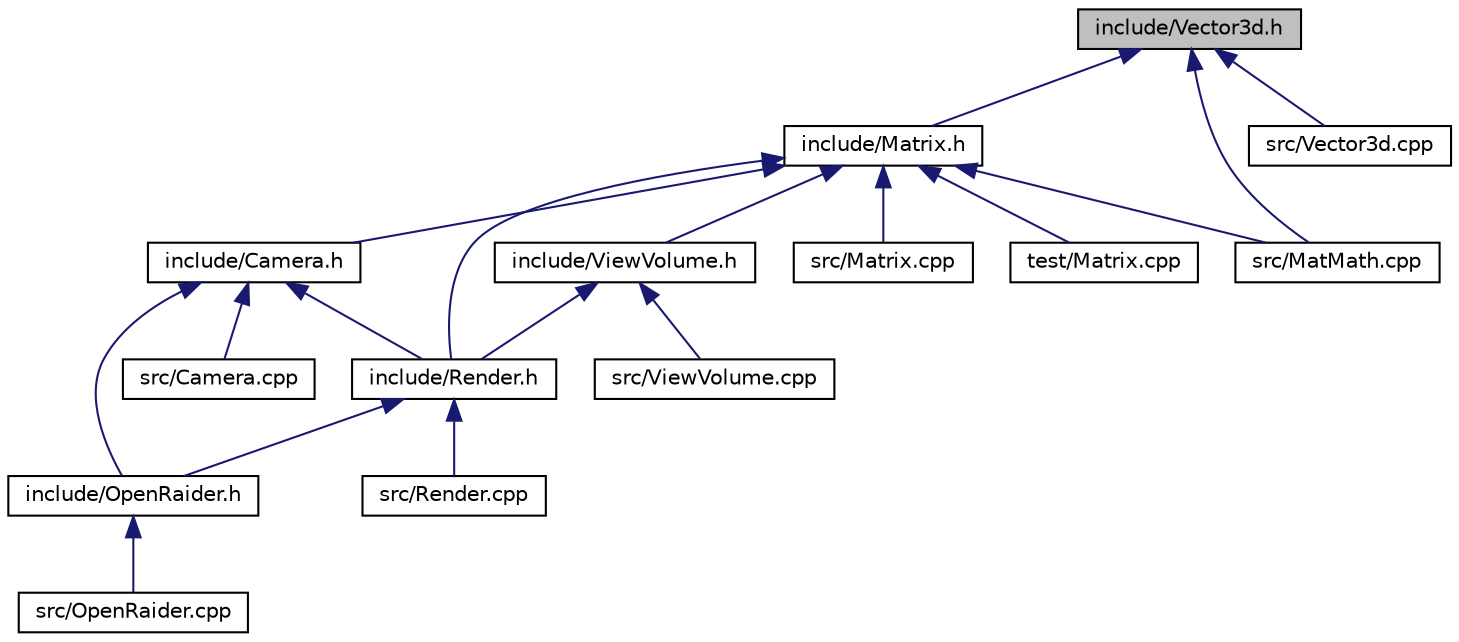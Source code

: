 digraph "include/Vector3d.h"
{
 // INTERACTIVE_SVG=YES
  edge [fontname="Helvetica",fontsize="10",labelfontname="Helvetica",labelfontsize="10"];
  node [fontname="Helvetica",fontsize="10",shape=record];
  Node1 [label="include/Vector3d.h",height=0.2,width=0.4,color="black", fillcolor="grey75", style="filled" fontcolor="black"];
  Node1 -> Node2 [dir="back",color="midnightblue",fontsize="10",style="solid",fontname="Helvetica"];
  Node2 [label="include/Matrix.h",height=0.2,width=0.4,color="black", fillcolor="white", style="filled",URL="$_matrix_8h.html",tooltip="3D Matrix "];
  Node2 -> Node3 [dir="back",color="midnightblue",fontsize="10",style="solid",fontname="Helvetica"];
  Node3 [label="include/Camera.h",height=0.2,width=0.4,color="black", fillcolor="white", style="filled",URL="$_camera_8h.html",tooltip="OpenGL camera class. "];
  Node3 -> Node4 [dir="back",color="midnightblue",fontsize="10",style="solid",fontname="Helvetica"];
  Node4 [label="include/OpenRaider.h",height=0.2,width=0.4,color="black", fillcolor="white", style="filled",URL="$_open_raider_8h.html",tooltip="Main Game Singleton. "];
  Node4 -> Node5 [dir="back",color="midnightblue",fontsize="10",style="solid",fontname="Helvetica"];
  Node5 [label="src/OpenRaider.cpp",height=0.2,width=0.4,color="black", fillcolor="white", style="filled",URL="$_open_raider_8cpp.html"];
  Node3 -> Node6 [dir="back",color="midnightblue",fontsize="10",style="solid",fontname="Helvetica"];
  Node6 [label="include/Render.h",height=0.2,width=0.4,color="black", fillcolor="white", style="filled",URL="$_render_8h.html",tooltip="OpenRaider Renderer class. "];
  Node6 -> Node4 [dir="back",color="midnightblue",fontsize="10",style="solid",fontname="Helvetica"];
  Node6 -> Node7 [dir="back",color="midnightblue",fontsize="10",style="solid",fontname="Helvetica"];
  Node7 [label="src/Render.cpp",height=0.2,width=0.4,color="black", fillcolor="white", style="filled",URL="$_render_8cpp.html",tooltip="OpenRaider Renderer class. "];
  Node3 -> Node8 [dir="back",color="midnightblue",fontsize="10",style="solid",fontname="Helvetica"];
  Node8 [label="src/Camera.cpp",height=0.2,width=0.4,color="black", fillcolor="white", style="filled",URL="$_camera_8cpp.html",tooltip="OpenGL camera class. "];
  Node2 -> Node6 [dir="back",color="midnightblue",fontsize="10",style="solid",fontname="Helvetica"];
  Node2 -> Node9 [dir="back",color="midnightblue",fontsize="10",style="solid",fontname="Helvetica"];
  Node9 [label="include/ViewVolume.h",height=0.2,width=0.4,color="black", fillcolor="white", style="filled",URL="$_view_volume_8h.html",tooltip="Viewing Volume for culling use. "];
  Node9 -> Node6 [dir="back",color="midnightblue",fontsize="10",style="solid",fontname="Helvetica"];
  Node9 -> Node10 [dir="back",color="midnightblue",fontsize="10",style="solid",fontname="Helvetica"];
  Node10 [label="src/ViewVolume.cpp",height=0.2,width=0.4,color="black", fillcolor="white", style="filled",URL="$_view_volume_8cpp.html"];
  Node2 -> Node11 [dir="back",color="midnightblue",fontsize="10",style="solid",fontname="Helvetica"];
  Node11 [label="src/MatMath.cpp",height=0.2,width=0.4,color="black", fillcolor="white", style="filled",URL="$src_2_mat_math_8cpp.html",tooltip="Vector and Matrix math. "];
  Node2 -> Node12 [dir="back",color="midnightblue",fontsize="10",style="solid",fontname="Helvetica"];
  Node12 [label="src/Matrix.cpp",height=0.2,width=0.4,color="black", fillcolor="white", style="filled",URL="$src_2_matrix_8cpp.html",tooltip="3D Matrix "];
  Node2 -> Node13 [dir="back",color="midnightblue",fontsize="10",style="solid",fontname="Helvetica"];
  Node13 [label="test/Matrix.cpp",height=0.2,width=0.4,color="black", fillcolor="white", style="filled",URL="$test_2_matrix_8cpp.html",tooltip="Matrix Unit Test. "];
  Node1 -> Node11 [dir="back",color="midnightblue",fontsize="10",style="solid",fontname="Helvetica"];
  Node1 -> Node14 [dir="back",color="midnightblue",fontsize="10",style="solid",fontname="Helvetica"];
  Node14 [label="src/Vector3d.cpp",height=0.2,width=0.4,color="black", fillcolor="white", style="filled",URL="$_vector3d_8cpp.html",tooltip="3D Math vector "];
}
